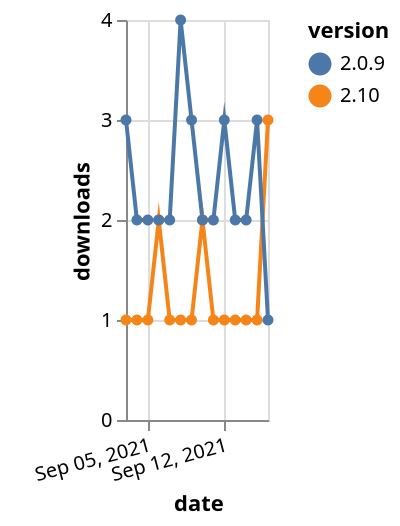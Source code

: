 {"$schema": "https://vega.github.io/schema/vega-lite/v5.json", "description": "A simple bar chart with embedded data.", "data": {"values": [{"date": "2021-09-03", "total": 130, "delta": 1, "version": "2.10"}, {"date": "2021-09-04", "total": 131, "delta": 1, "version": "2.10"}, {"date": "2021-09-05", "total": 132, "delta": 1, "version": "2.10"}, {"date": "2021-09-06", "total": 134, "delta": 2, "version": "2.10"}, {"date": "2021-09-07", "total": 135, "delta": 1, "version": "2.10"}, {"date": "2021-09-08", "total": 136, "delta": 1, "version": "2.10"}, {"date": "2021-09-09", "total": 137, "delta": 1, "version": "2.10"}, {"date": "2021-09-10", "total": 139, "delta": 2, "version": "2.10"}, {"date": "2021-09-11", "total": 140, "delta": 1, "version": "2.10"}, {"date": "2021-09-12", "total": 141, "delta": 1, "version": "2.10"}, {"date": "2021-09-13", "total": 142, "delta": 1, "version": "2.10"}, {"date": "2021-09-14", "total": 143, "delta": 1, "version": "2.10"}, {"date": "2021-09-15", "total": 144, "delta": 1, "version": "2.10"}, {"date": "2021-09-16", "total": 147, "delta": 3, "version": "2.10"}, {"date": "2021-09-03", "total": 3691, "delta": 3, "version": "2.0.9"}, {"date": "2021-09-04", "total": 3693, "delta": 2, "version": "2.0.9"}, {"date": "2021-09-05", "total": 3695, "delta": 2, "version": "2.0.9"}, {"date": "2021-09-06", "total": 3697, "delta": 2, "version": "2.0.9"}, {"date": "2021-09-07", "total": 3699, "delta": 2, "version": "2.0.9"}, {"date": "2021-09-08", "total": 3703, "delta": 4, "version": "2.0.9"}, {"date": "2021-09-09", "total": 3706, "delta": 3, "version": "2.0.9"}, {"date": "2021-09-10", "total": 3708, "delta": 2, "version": "2.0.9"}, {"date": "2021-09-11", "total": 3710, "delta": 2, "version": "2.0.9"}, {"date": "2021-09-12", "total": 3713, "delta": 3, "version": "2.0.9"}, {"date": "2021-09-13", "total": 3715, "delta": 2, "version": "2.0.9"}, {"date": "2021-09-14", "total": 3717, "delta": 2, "version": "2.0.9"}, {"date": "2021-09-15", "total": 3720, "delta": 3, "version": "2.0.9"}, {"date": "2021-09-16", "total": 3721, "delta": 1, "version": "2.0.9"}]}, "width": "container", "mark": {"type": "line", "point": {"filled": true}}, "encoding": {"x": {"field": "date", "type": "temporal", "timeUnit": "yearmonthdate", "title": "date", "axis": {"labelAngle": -15}}, "y": {"field": "delta", "type": "quantitative", "title": "downloads"}, "color": {"field": "version", "type": "nominal"}, "tooltip": {"field": "delta"}}}